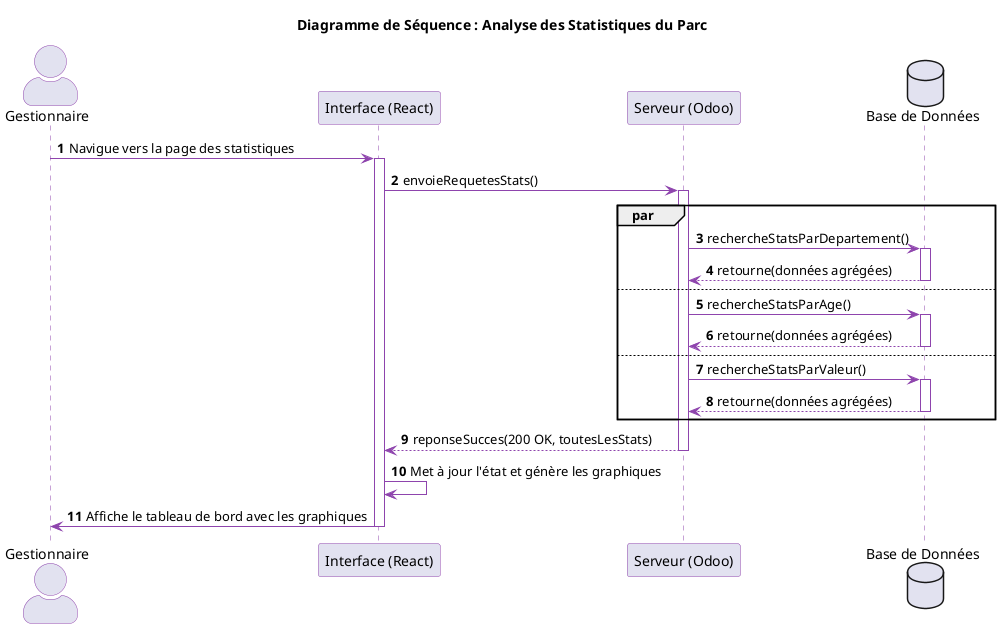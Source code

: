@startuml
' Style et direction du diagramme
autonumber
skinparam actorStyle awesome
skinparam sequence {
    ArrowColor #8E44AD
    ActorBorderColor #8E44AD
    LifeLineBorderColor #8E44AD
    ParticipantBorderColor #8E44AD
    DatabaseBorderColor #8E44AD
}

title "Diagramme de Séquence : Analyse des Statistiques du Parc"

actor "Gestionnaire" as Admin
participant "Interface (React)" as UI
participant "Serveur (Odoo)" as Server
database "Base de Données" as DB

Admin -> UI : Navigue vers la page des statistiques
activate UI

UI -> Server : envoieRequetesStats()
activate Server

' Le serveur reçoit et traite plusieurs demandes en parallèle
par
    Server -> DB : rechercheStatsParDepartement()
    activate DB
    DB --> Server : retourne(données agrégées)
    deactivate DB
else
    Server -> DB : rechercheStatsParAge()
    activate DB
    DB --> Server : retourne(données agrégées)
    deactivate DB
else
    Server -> DB : rechercheStatsParValeur()
    activate DB
    DB --> Server : retourne(données agrégées)
    deactivate DB
end

Server --> UI : reponseSucces(200 OK, toutesLesStats)
deactivate Server

UI -> UI : Met à jour l'état et génère les graphiques

UI -> Admin : Affiche le tableau de bord avec les graphiques
deactivate UI

@enduml